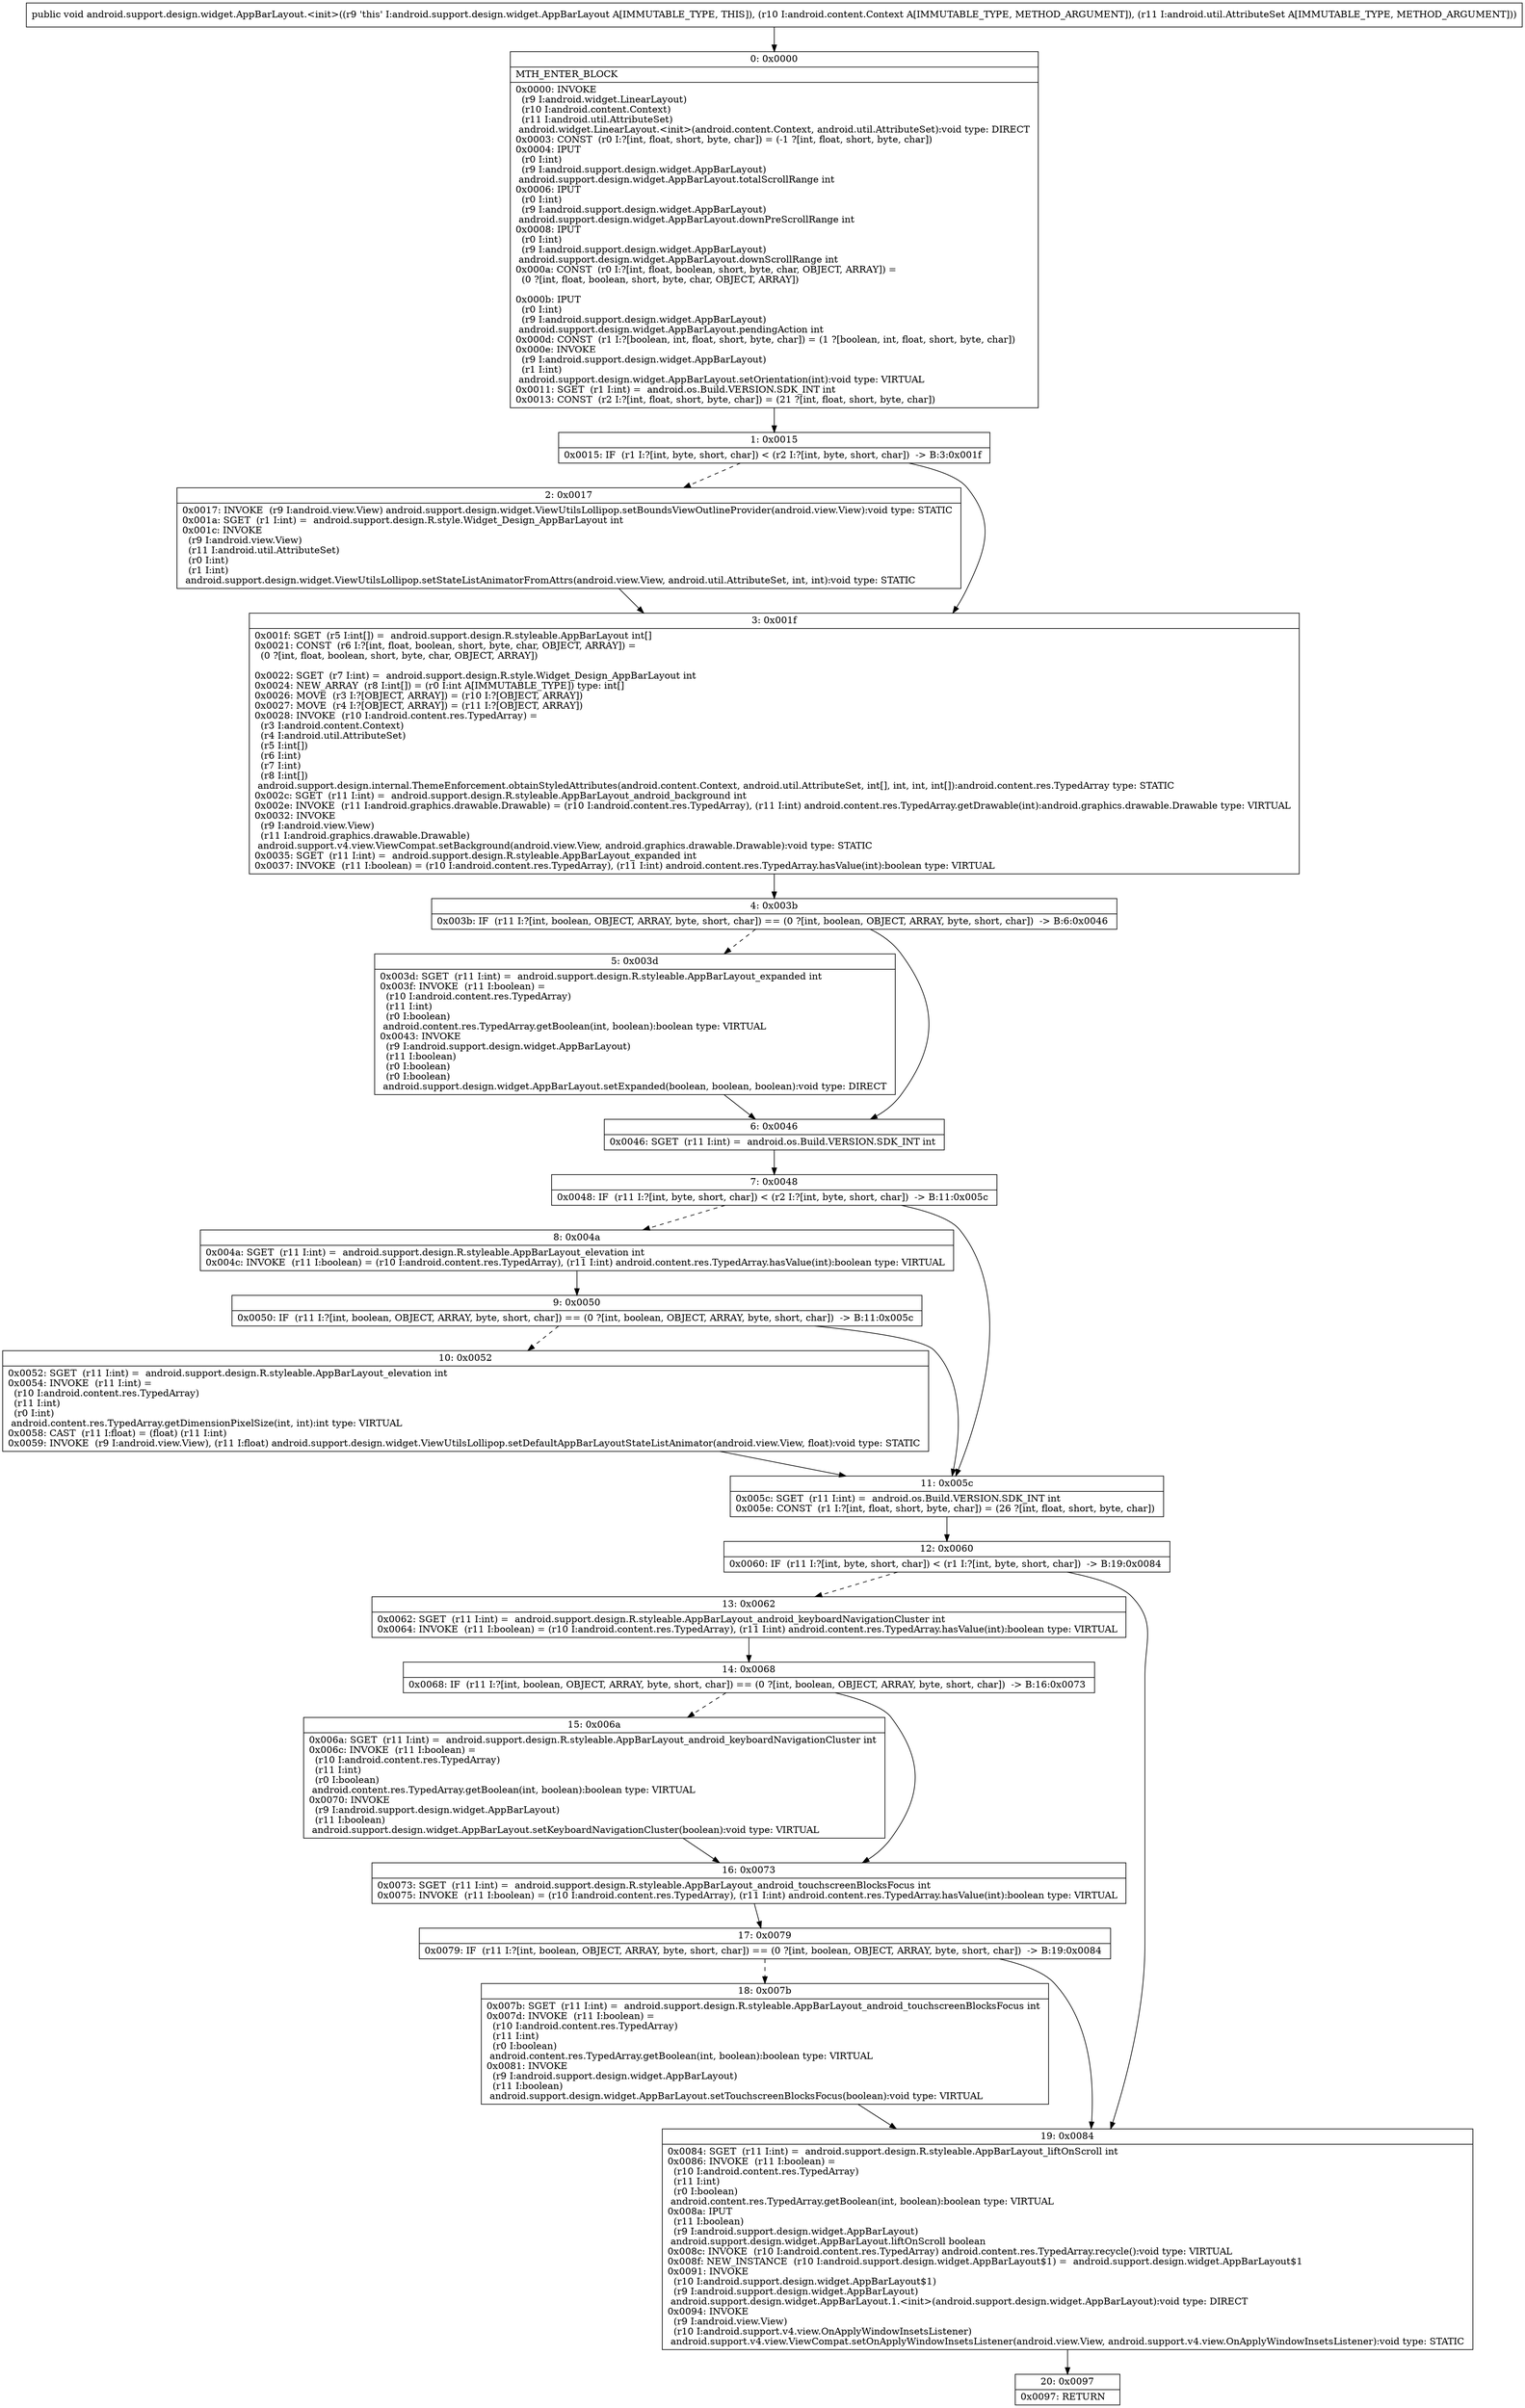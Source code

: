 digraph "CFG forandroid.support.design.widget.AppBarLayout.\<init\>(Landroid\/content\/Context;Landroid\/util\/AttributeSet;)V" {
Node_0 [shape=record,label="{0\:\ 0x0000|MTH_ENTER_BLOCK\l|0x0000: INVOKE  \l  (r9 I:android.widget.LinearLayout)\l  (r10 I:android.content.Context)\l  (r11 I:android.util.AttributeSet)\l android.widget.LinearLayout.\<init\>(android.content.Context, android.util.AttributeSet):void type: DIRECT \l0x0003: CONST  (r0 I:?[int, float, short, byte, char]) = (\-1 ?[int, float, short, byte, char]) \l0x0004: IPUT  \l  (r0 I:int)\l  (r9 I:android.support.design.widget.AppBarLayout)\l android.support.design.widget.AppBarLayout.totalScrollRange int \l0x0006: IPUT  \l  (r0 I:int)\l  (r9 I:android.support.design.widget.AppBarLayout)\l android.support.design.widget.AppBarLayout.downPreScrollRange int \l0x0008: IPUT  \l  (r0 I:int)\l  (r9 I:android.support.design.widget.AppBarLayout)\l android.support.design.widget.AppBarLayout.downScrollRange int \l0x000a: CONST  (r0 I:?[int, float, boolean, short, byte, char, OBJECT, ARRAY]) = \l  (0 ?[int, float, boolean, short, byte, char, OBJECT, ARRAY])\l \l0x000b: IPUT  \l  (r0 I:int)\l  (r9 I:android.support.design.widget.AppBarLayout)\l android.support.design.widget.AppBarLayout.pendingAction int \l0x000d: CONST  (r1 I:?[boolean, int, float, short, byte, char]) = (1 ?[boolean, int, float, short, byte, char]) \l0x000e: INVOKE  \l  (r9 I:android.support.design.widget.AppBarLayout)\l  (r1 I:int)\l android.support.design.widget.AppBarLayout.setOrientation(int):void type: VIRTUAL \l0x0011: SGET  (r1 I:int) =  android.os.Build.VERSION.SDK_INT int \l0x0013: CONST  (r2 I:?[int, float, short, byte, char]) = (21 ?[int, float, short, byte, char]) \l}"];
Node_1 [shape=record,label="{1\:\ 0x0015|0x0015: IF  (r1 I:?[int, byte, short, char]) \< (r2 I:?[int, byte, short, char])  \-\> B:3:0x001f \l}"];
Node_2 [shape=record,label="{2\:\ 0x0017|0x0017: INVOKE  (r9 I:android.view.View) android.support.design.widget.ViewUtilsLollipop.setBoundsViewOutlineProvider(android.view.View):void type: STATIC \l0x001a: SGET  (r1 I:int) =  android.support.design.R.style.Widget_Design_AppBarLayout int \l0x001c: INVOKE  \l  (r9 I:android.view.View)\l  (r11 I:android.util.AttributeSet)\l  (r0 I:int)\l  (r1 I:int)\l android.support.design.widget.ViewUtilsLollipop.setStateListAnimatorFromAttrs(android.view.View, android.util.AttributeSet, int, int):void type: STATIC \l}"];
Node_3 [shape=record,label="{3\:\ 0x001f|0x001f: SGET  (r5 I:int[]) =  android.support.design.R.styleable.AppBarLayout int[] \l0x0021: CONST  (r6 I:?[int, float, boolean, short, byte, char, OBJECT, ARRAY]) = \l  (0 ?[int, float, boolean, short, byte, char, OBJECT, ARRAY])\l \l0x0022: SGET  (r7 I:int) =  android.support.design.R.style.Widget_Design_AppBarLayout int \l0x0024: NEW_ARRAY  (r8 I:int[]) = (r0 I:int A[IMMUTABLE_TYPE]) type: int[] \l0x0026: MOVE  (r3 I:?[OBJECT, ARRAY]) = (r10 I:?[OBJECT, ARRAY]) \l0x0027: MOVE  (r4 I:?[OBJECT, ARRAY]) = (r11 I:?[OBJECT, ARRAY]) \l0x0028: INVOKE  (r10 I:android.content.res.TypedArray) = \l  (r3 I:android.content.Context)\l  (r4 I:android.util.AttributeSet)\l  (r5 I:int[])\l  (r6 I:int)\l  (r7 I:int)\l  (r8 I:int[])\l android.support.design.internal.ThemeEnforcement.obtainStyledAttributes(android.content.Context, android.util.AttributeSet, int[], int, int, int[]):android.content.res.TypedArray type: STATIC \l0x002c: SGET  (r11 I:int) =  android.support.design.R.styleable.AppBarLayout_android_background int \l0x002e: INVOKE  (r11 I:android.graphics.drawable.Drawable) = (r10 I:android.content.res.TypedArray), (r11 I:int) android.content.res.TypedArray.getDrawable(int):android.graphics.drawable.Drawable type: VIRTUAL \l0x0032: INVOKE  \l  (r9 I:android.view.View)\l  (r11 I:android.graphics.drawable.Drawable)\l android.support.v4.view.ViewCompat.setBackground(android.view.View, android.graphics.drawable.Drawable):void type: STATIC \l0x0035: SGET  (r11 I:int) =  android.support.design.R.styleable.AppBarLayout_expanded int \l0x0037: INVOKE  (r11 I:boolean) = (r10 I:android.content.res.TypedArray), (r11 I:int) android.content.res.TypedArray.hasValue(int):boolean type: VIRTUAL \l}"];
Node_4 [shape=record,label="{4\:\ 0x003b|0x003b: IF  (r11 I:?[int, boolean, OBJECT, ARRAY, byte, short, char]) == (0 ?[int, boolean, OBJECT, ARRAY, byte, short, char])  \-\> B:6:0x0046 \l}"];
Node_5 [shape=record,label="{5\:\ 0x003d|0x003d: SGET  (r11 I:int) =  android.support.design.R.styleable.AppBarLayout_expanded int \l0x003f: INVOKE  (r11 I:boolean) = \l  (r10 I:android.content.res.TypedArray)\l  (r11 I:int)\l  (r0 I:boolean)\l android.content.res.TypedArray.getBoolean(int, boolean):boolean type: VIRTUAL \l0x0043: INVOKE  \l  (r9 I:android.support.design.widget.AppBarLayout)\l  (r11 I:boolean)\l  (r0 I:boolean)\l  (r0 I:boolean)\l android.support.design.widget.AppBarLayout.setExpanded(boolean, boolean, boolean):void type: DIRECT \l}"];
Node_6 [shape=record,label="{6\:\ 0x0046|0x0046: SGET  (r11 I:int) =  android.os.Build.VERSION.SDK_INT int \l}"];
Node_7 [shape=record,label="{7\:\ 0x0048|0x0048: IF  (r11 I:?[int, byte, short, char]) \< (r2 I:?[int, byte, short, char])  \-\> B:11:0x005c \l}"];
Node_8 [shape=record,label="{8\:\ 0x004a|0x004a: SGET  (r11 I:int) =  android.support.design.R.styleable.AppBarLayout_elevation int \l0x004c: INVOKE  (r11 I:boolean) = (r10 I:android.content.res.TypedArray), (r11 I:int) android.content.res.TypedArray.hasValue(int):boolean type: VIRTUAL \l}"];
Node_9 [shape=record,label="{9\:\ 0x0050|0x0050: IF  (r11 I:?[int, boolean, OBJECT, ARRAY, byte, short, char]) == (0 ?[int, boolean, OBJECT, ARRAY, byte, short, char])  \-\> B:11:0x005c \l}"];
Node_10 [shape=record,label="{10\:\ 0x0052|0x0052: SGET  (r11 I:int) =  android.support.design.R.styleable.AppBarLayout_elevation int \l0x0054: INVOKE  (r11 I:int) = \l  (r10 I:android.content.res.TypedArray)\l  (r11 I:int)\l  (r0 I:int)\l android.content.res.TypedArray.getDimensionPixelSize(int, int):int type: VIRTUAL \l0x0058: CAST  (r11 I:float) = (float) (r11 I:int) \l0x0059: INVOKE  (r9 I:android.view.View), (r11 I:float) android.support.design.widget.ViewUtilsLollipop.setDefaultAppBarLayoutStateListAnimator(android.view.View, float):void type: STATIC \l}"];
Node_11 [shape=record,label="{11\:\ 0x005c|0x005c: SGET  (r11 I:int) =  android.os.Build.VERSION.SDK_INT int \l0x005e: CONST  (r1 I:?[int, float, short, byte, char]) = (26 ?[int, float, short, byte, char]) \l}"];
Node_12 [shape=record,label="{12\:\ 0x0060|0x0060: IF  (r11 I:?[int, byte, short, char]) \< (r1 I:?[int, byte, short, char])  \-\> B:19:0x0084 \l}"];
Node_13 [shape=record,label="{13\:\ 0x0062|0x0062: SGET  (r11 I:int) =  android.support.design.R.styleable.AppBarLayout_android_keyboardNavigationCluster int \l0x0064: INVOKE  (r11 I:boolean) = (r10 I:android.content.res.TypedArray), (r11 I:int) android.content.res.TypedArray.hasValue(int):boolean type: VIRTUAL \l}"];
Node_14 [shape=record,label="{14\:\ 0x0068|0x0068: IF  (r11 I:?[int, boolean, OBJECT, ARRAY, byte, short, char]) == (0 ?[int, boolean, OBJECT, ARRAY, byte, short, char])  \-\> B:16:0x0073 \l}"];
Node_15 [shape=record,label="{15\:\ 0x006a|0x006a: SGET  (r11 I:int) =  android.support.design.R.styleable.AppBarLayout_android_keyboardNavigationCluster int \l0x006c: INVOKE  (r11 I:boolean) = \l  (r10 I:android.content.res.TypedArray)\l  (r11 I:int)\l  (r0 I:boolean)\l android.content.res.TypedArray.getBoolean(int, boolean):boolean type: VIRTUAL \l0x0070: INVOKE  \l  (r9 I:android.support.design.widget.AppBarLayout)\l  (r11 I:boolean)\l android.support.design.widget.AppBarLayout.setKeyboardNavigationCluster(boolean):void type: VIRTUAL \l}"];
Node_16 [shape=record,label="{16\:\ 0x0073|0x0073: SGET  (r11 I:int) =  android.support.design.R.styleable.AppBarLayout_android_touchscreenBlocksFocus int \l0x0075: INVOKE  (r11 I:boolean) = (r10 I:android.content.res.TypedArray), (r11 I:int) android.content.res.TypedArray.hasValue(int):boolean type: VIRTUAL \l}"];
Node_17 [shape=record,label="{17\:\ 0x0079|0x0079: IF  (r11 I:?[int, boolean, OBJECT, ARRAY, byte, short, char]) == (0 ?[int, boolean, OBJECT, ARRAY, byte, short, char])  \-\> B:19:0x0084 \l}"];
Node_18 [shape=record,label="{18\:\ 0x007b|0x007b: SGET  (r11 I:int) =  android.support.design.R.styleable.AppBarLayout_android_touchscreenBlocksFocus int \l0x007d: INVOKE  (r11 I:boolean) = \l  (r10 I:android.content.res.TypedArray)\l  (r11 I:int)\l  (r0 I:boolean)\l android.content.res.TypedArray.getBoolean(int, boolean):boolean type: VIRTUAL \l0x0081: INVOKE  \l  (r9 I:android.support.design.widget.AppBarLayout)\l  (r11 I:boolean)\l android.support.design.widget.AppBarLayout.setTouchscreenBlocksFocus(boolean):void type: VIRTUAL \l}"];
Node_19 [shape=record,label="{19\:\ 0x0084|0x0084: SGET  (r11 I:int) =  android.support.design.R.styleable.AppBarLayout_liftOnScroll int \l0x0086: INVOKE  (r11 I:boolean) = \l  (r10 I:android.content.res.TypedArray)\l  (r11 I:int)\l  (r0 I:boolean)\l android.content.res.TypedArray.getBoolean(int, boolean):boolean type: VIRTUAL \l0x008a: IPUT  \l  (r11 I:boolean)\l  (r9 I:android.support.design.widget.AppBarLayout)\l android.support.design.widget.AppBarLayout.liftOnScroll boolean \l0x008c: INVOKE  (r10 I:android.content.res.TypedArray) android.content.res.TypedArray.recycle():void type: VIRTUAL \l0x008f: NEW_INSTANCE  (r10 I:android.support.design.widget.AppBarLayout$1) =  android.support.design.widget.AppBarLayout$1 \l0x0091: INVOKE  \l  (r10 I:android.support.design.widget.AppBarLayout$1)\l  (r9 I:android.support.design.widget.AppBarLayout)\l android.support.design.widget.AppBarLayout.1.\<init\>(android.support.design.widget.AppBarLayout):void type: DIRECT \l0x0094: INVOKE  \l  (r9 I:android.view.View)\l  (r10 I:android.support.v4.view.OnApplyWindowInsetsListener)\l android.support.v4.view.ViewCompat.setOnApplyWindowInsetsListener(android.view.View, android.support.v4.view.OnApplyWindowInsetsListener):void type: STATIC \l}"];
Node_20 [shape=record,label="{20\:\ 0x0097|0x0097: RETURN   \l}"];
MethodNode[shape=record,label="{public void android.support.design.widget.AppBarLayout.\<init\>((r9 'this' I:android.support.design.widget.AppBarLayout A[IMMUTABLE_TYPE, THIS]), (r10 I:android.content.Context A[IMMUTABLE_TYPE, METHOD_ARGUMENT]), (r11 I:android.util.AttributeSet A[IMMUTABLE_TYPE, METHOD_ARGUMENT])) }"];
MethodNode -> Node_0;
Node_0 -> Node_1;
Node_1 -> Node_2[style=dashed];
Node_1 -> Node_3;
Node_2 -> Node_3;
Node_3 -> Node_4;
Node_4 -> Node_5[style=dashed];
Node_4 -> Node_6;
Node_5 -> Node_6;
Node_6 -> Node_7;
Node_7 -> Node_8[style=dashed];
Node_7 -> Node_11;
Node_8 -> Node_9;
Node_9 -> Node_10[style=dashed];
Node_9 -> Node_11;
Node_10 -> Node_11;
Node_11 -> Node_12;
Node_12 -> Node_13[style=dashed];
Node_12 -> Node_19;
Node_13 -> Node_14;
Node_14 -> Node_15[style=dashed];
Node_14 -> Node_16;
Node_15 -> Node_16;
Node_16 -> Node_17;
Node_17 -> Node_18[style=dashed];
Node_17 -> Node_19;
Node_18 -> Node_19;
Node_19 -> Node_20;
}

